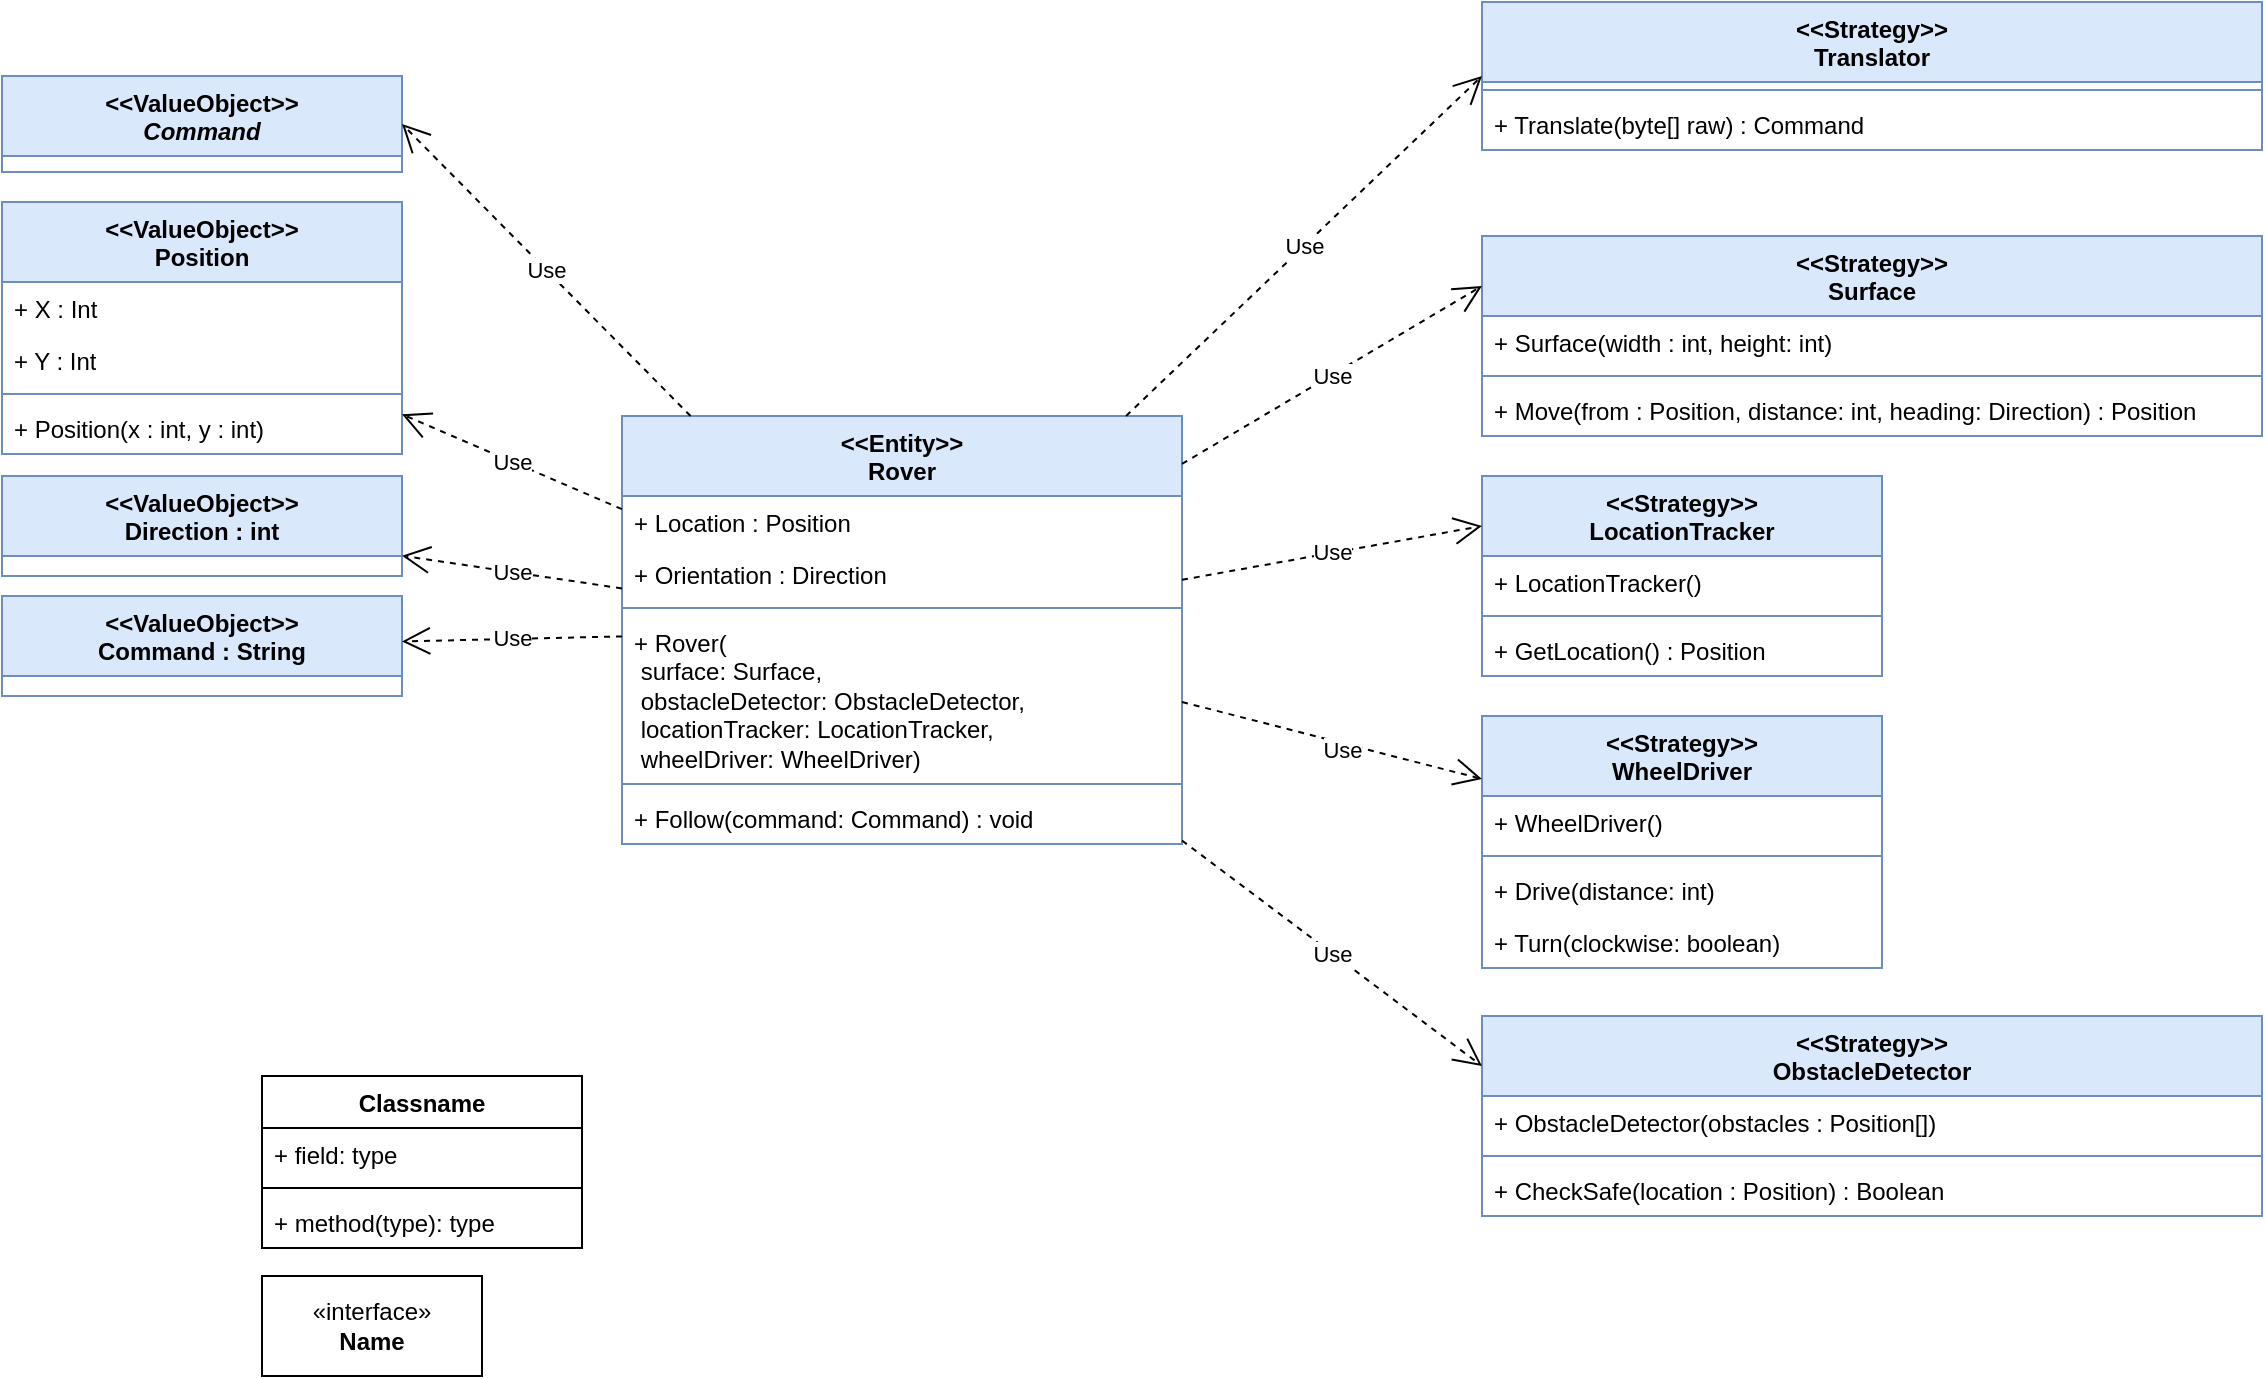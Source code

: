 <mxfile>
    <diagram name="Page-1" id="DbZSuU8i60aALVvyp-E6">
        <mxGraphModel dx="3019" dy="2005" grid="1" gridSize="10" guides="1" tooltips="1" connect="1" arrows="1" fold="1" page="1" pageScale="1" pageWidth="827" pageHeight="1169" math="0" shadow="0">
            <root>
                <mxCell id="0"/>
                <mxCell id="1" parent="0"/>
                <mxCell id="Ws6lL_t2fvfszZrKg3oT-1" value="Classname" style="swimlane;fontStyle=1;align=center;verticalAlign=top;childLayout=stackLayout;horizontal=1;startSize=26;horizontalStack=0;resizeParent=1;resizeParentMax=0;resizeLast=0;collapsible=1;marginBottom=0;whiteSpace=wrap;html=1;" parent="1" vertex="1">
                    <mxGeometry x="30" y="340" width="160" height="86" as="geometry"/>
                </mxCell>
                <mxCell id="Ws6lL_t2fvfszZrKg3oT-2" value="+ field: type" style="text;strokeColor=none;fillColor=none;align=left;verticalAlign=top;spacingLeft=4;spacingRight=4;overflow=hidden;rotatable=0;points=[[0,0.5],[1,0.5]];portConstraint=eastwest;whiteSpace=wrap;html=1;" parent="Ws6lL_t2fvfszZrKg3oT-1" vertex="1">
                    <mxGeometry y="26" width="160" height="26" as="geometry"/>
                </mxCell>
                <mxCell id="Ws6lL_t2fvfszZrKg3oT-3" value="" style="line;strokeWidth=1;fillColor=none;align=left;verticalAlign=middle;spacingTop=-1;spacingLeft=3;spacingRight=3;rotatable=0;labelPosition=right;points=[];portConstraint=eastwest;strokeColor=inherit;" parent="Ws6lL_t2fvfszZrKg3oT-1" vertex="1">
                    <mxGeometry y="52" width="160" height="8" as="geometry"/>
                </mxCell>
                <mxCell id="Ws6lL_t2fvfszZrKg3oT-4" value="+ method(type): type" style="text;strokeColor=none;fillColor=none;align=left;verticalAlign=top;spacingLeft=4;spacingRight=4;overflow=hidden;rotatable=0;points=[[0,0.5],[1,0.5]];portConstraint=eastwest;whiteSpace=wrap;html=1;" parent="Ws6lL_t2fvfszZrKg3oT-1" vertex="1">
                    <mxGeometry y="60" width="160" height="26" as="geometry"/>
                </mxCell>
                <mxCell id="Ws6lL_t2fvfszZrKg3oT-5" value="&amp;laquo;interface&amp;raquo;&lt;br&gt;&lt;b&gt;Name&lt;/b&gt;" style="html=1;whiteSpace=wrap;" parent="1" vertex="1">
                    <mxGeometry x="30" y="440" width="110" height="50" as="geometry"/>
                </mxCell>
                <mxCell id="Ws6lL_t2fvfszZrKg3oT-8" value="&amp;lt;&amp;lt;Entity&amp;gt;&amp;gt;&lt;br&gt;Rover" style="swimlane;fontStyle=1;align=center;verticalAlign=top;childLayout=stackLayout;horizontal=1;startSize=40;horizontalStack=0;resizeParent=1;resizeParentMax=0;resizeLast=0;collapsible=1;marginBottom=0;whiteSpace=wrap;html=1;fillColor=#dae8fc;strokeColor=#6c8ebf;" parent="1" vertex="1">
                    <mxGeometry x="210" y="10" width="280" height="214" as="geometry"/>
                </mxCell>
                <mxCell id="Ws6lL_t2fvfszZrKg3oT-9" value="+ Location : Position" style="text;strokeColor=none;fillColor=none;align=left;verticalAlign=top;spacingLeft=4;spacingRight=4;overflow=hidden;rotatable=0;points=[[0,0.5],[1,0.5]];portConstraint=eastwest;whiteSpace=wrap;html=1;" parent="Ws6lL_t2fvfszZrKg3oT-8" vertex="1">
                    <mxGeometry y="40" width="280" height="26" as="geometry"/>
                </mxCell>
                <mxCell id="Ws6lL_t2fvfszZrKg3oT-12" value="+ Orientation : Direction" style="text;strokeColor=none;fillColor=none;align=left;verticalAlign=top;spacingLeft=4;spacingRight=4;overflow=hidden;rotatable=0;points=[[0,0.5],[1,0.5]];portConstraint=eastwest;whiteSpace=wrap;html=1;" parent="Ws6lL_t2fvfszZrKg3oT-8" vertex="1">
                    <mxGeometry y="66" width="280" height="26" as="geometry"/>
                </mxCell>
                <mxCell id="Ws6lL_t2fvfszZrKg3oT-10" value="" style="line;strokeWidth=1;fillColor=none;align=left;verticalAlign=middle;spacingTop=-1;spacingLeft=3;spacingRight=3;rotatable=0;labelPosition=right;points=[];portConstraint=eastwest;strokeColor=inherit;" parent="Ws6lL_t2fvfszZrKg3oT-8" vertex="1">
                    <mxGeometry y="92" width="280" height="8" as="geometry"/>
                </mxCell>
                <mxCell id="Ws6lL_t2fvfszZrKg3oT-11" value="+ Rover(&lt;br&gt;&lt;span style=&quot;white-space: pre;&quot;&gt; &lt;/span&gt;surface: Surface,&lt;br&gt;&lt;span style=&quot;white-space: pre;&quot;&gt; &lt;/span&gt;obstacleDetector: ObstacleDetector,&lt;br&gt;&amp;nbsp;locationTracker: LocationTracker,&lt;br&gt;&amp;nbsp;wheelDriver: WheelDriver)" style="text;strokeColor=none;fillColor=none;align=left;verticalAlign=top;spacingLeft=4;spacingRight=4;overflow=hidden;rotatable=0;points=[[0,0.5],[1,0.5]];portConstraint=eastwest;whiteSpace=wrap;html=1;" parent="Ws6lL_t2fvfszZrKg3oT-8" vertex="1">
                    <mxGeometry y="100" width="280" height="80" as="geometry"/>
                </mxCell>
                <mxCell id="Ws6lL_t2fvfszZrKg3oT-42" value="" style="line;strokeWidth=1;fillColor=none;align=left;verticalAlign=middle;spacingTop=-1;spacingLeft=3;spacingRight=3;rotatable=0;labelPosition=right;points=[];portConstraint=eastwest;strokeColor=inherit;" parent="Ws6lL_t2fvfszZrKg3oT-8" vertex="1">
                    <mxGeometry y="180" width="280" height="8" as="geometry"/>
                </mxCell>
                <mxCell id="Ws6lL_t2fvfszZrKg3oT-31" value="+ Follow(command: Command) : void" style="text;strokeColor=none;fillColor=none;align=left;verticalAlign=top;spacingLeft=4;spacingRight=4;overflow=hidden;rotatable=0;points=[[0,0.5],[1,0.5]];portConstraint=eastwest;whiteSpace=wrap;html=1;" parent="Ws6lL_t2fvfszZrKg3oT-8" vertex="1">
                    <mxGeometry y="188" width="280" height="26" as="geometry"/>
                </mxCell>
                <mxCell id="Ws6lL_t2fvfszZrKg3oT-13" value="&amp;lt;&amp;lt;ValueObject&amp;gt;&amp;gt;&lt;br&gt;Position" style="swimlane;fontStyle=1;align=center;verticalAlign=top;childLayout=stackLayout;horizontal=1;startSize=40;horizontalStack=0;resizeParent=1;resizeParentMax=0;resizeLast=0;collapsible=1;marginBottom=0;whiteSpace=wrap;html=1;fillColor=#dae8fc;strokeColor=#6c8ebf;" parent="1" vertex="1">
                    <mxGeometry x="-100" y="-97" width="200" height="126" as="geometry"/>
                </mxCell>
                <mxCell id="Ws6lL_t2fvfszZrKg3oT-14" value="+ X : Int" style="text;strokeColor=none;fillColor=none;align=left;verticalAlign=top;spacingLeft=4;spacingRight=4;overflow=hidden;rotatable=0;points=[[0,0.5],[1,0.5]];portConstraint=eastwest;whiteSpace=wrap;html=1;" parent="Ws6lL_t2fvfszZrKg3oT-13" vertex="1">
                    <mxGeometry y="40" width="200" height="26" as="geometry"/>
                </mxCell>
                <mxCell id="Ws6lL_t2fvfszZrKg3oT-15" value="+ Y : Int" style="text;strokeColor=none;fillColor=none;align=left;verticalAlign=top;spacingLeft=4;spacingRight=4;overflow=hidden;rotatable=0;points=[[0,0.5],[1,0.5]];portConstraint=eastwest;whiteSpace=wrap;html=1;" parent="Ws6lL_t2fvfszZrKg3oT-13" vertex="1">
                    <mxGeometry y="66" width="200" height="26" as="geometry"/>
                </mxCell>
                <mxCell id="Ws6lL_t2fvfszZrKg3oT-16" value="" style="line;strokeWidth=1;fillColor=none;align=left;verticalAlign=middle;spacingTop=-1;spacingLeft=3;spacingRight=3;rotatable=0;labelPosition=right;points=[];portConstraint=eastwest;strokeColor=inherit;" parent="Ws6lL_t2fvfszZrKg3oT-13" vertex="1">
                    <mxGeometry y="92" width="200" height="8" as="geometry"/>
                </mxCell>
                <mxCell id="Ws6lL_t2fvfszZrKg3oT-17" value="+ Position(x : int, y : int)" style="text;strokeColor=none;fillColor=none;align=left;verticalAlign=top;spacingLeft=4;spacingRight=4;overflow=hidden;rotatable=0;points=[[0,0.5],[1,0.5]];portConstraint=eastwest;whiteSpace=wrap;html=1;" parent="Ws6lL_t2fvfszZrKg3oT-13" vertex="1">
                    <mxGeometry y="100" width="200" height="26" as="geometry"/>
                </mxCell>
                <mxCell id="Ws6lL_t2fvfszZrKg3oT-18" value="&amp;lt;&amp;lt;ValueObject&amp;gt;&amp;gt;&lt;br&gt;Direction : int" style="swimlane;fontStyle=1;align=center;verticalAlign=top;childLayout=stackLayout;horizontal=1;startSize=40;horizontalStack=0;resizeParent=1;resizeParentMax=0;resizeLast=0;collapsible=1;marginBottom=0;whiteSpace=wrap;html=1;fillColor=#dae8fc;strokeColor=#6c8ebf;" parent="1" vertex="1">
                    <mxGeometry x="-100" y="40" width="200" height="50" as="geometry"/>
                </mxCell>
                <mxCell id="Ws6lL_t2fvfszZrKg3oT-28" value="Use" style="endArrow=open;endSize=12;dashed=1;html=1;rounded=0;" parent="1" source="Ws6lL_t2fvfszZrKg3oT-8" target="Ws6lL_t2fvfszZrKg3oT-18" edge="1">
                    <mxGeometry width="160" relative="1" as="geometry">
                        <mxPoint x="150" y="190" as="sourcePoint"/>
                        <mxPoint x="150" y="190" as="targetPoint"/>
                        <Array as="points"/>
                    </mxGeometry>
                </mxCell>
                <mxCell id="Ws6lL_t2fvfszZrKg3oT-29" value="Use" style="endArrow=open;endSize=12;dashed=1;html=1;rounded=0;" parent="1" source="Ws6lL_t2fvfszZrKg3oT-8" target="Ws6lL_t2fvfszZrKg3oT-13" edge="1">
                    <mxGeometry width="160" relative="1" as="geometry">
                        <mxPoint x="150" y="190" as="sourcePoint"/>
                        <mxPoint x="150" y="190" as="targetPoint"/>
                        <Array as="points"/>
                    </mxGeometry>
                </mxCell>
                <mxCell id="Ws6lL_t2fvfszZrKg3oT-32" value="&amp;lt;&amp;lt;ValueObject&amp;gt;&amp;gt;&lt;br&gt;Command : String" style="swimlane;fontStyle=1;align=center;verticalAlign=top;childLayout=stackLayout;horizontal=1;startSize=40;horizontalStack=0;resizeParent=1;resizeParentMax=0;resizeLast=0;collapsible=1;marginBottom=0;whiteSpace=wrap;html=1;fillColor=#dae8fc;strokeColor=#6c8ebf;" parent="1" vertex="1">
                    <mxGeometry x="-100" y="100" width="200" height="50" as="geometry"/>
                </mxCell>
                <mxCell id="Ws6lL_t2fvfszZrKg3oT-34" value="Use" style="endArrow=open;endSize=12;dashed=1;html=1;rounded=0;" parent="1" source="Ws6lL_t2fvfszZrKg3oT-8" target="Ws6lL_t2fvfszZrKg3oT-32" edge="1">
                    <mxGeometry width="160" relative="1" as="geometry">
                        <mxPoint x="150" y="190" as="sourcePoint"/>
                        <mxPoint x="150" y="190" as="targetPoint"/>
                        <Array as="points"/>
                    </mxGeometry>
                </mxCell>
                <mxCell id="Ws6lL_t2fvfszZrKg3oT-35" value="&amp;lt;&amp;lt;Strategy&amp;gt;&amp;gt;&lt;br&gt;Surface" style="swimlane;fontStyle=1;align=center;verticalAlign=top;childLayout=stackLayout;horizontal=1;startSize=40;horizontalStack=0;resizeParent=1;resizeParentMax=0;resizeLast=0;collapsible=1;marginBottom=0;whiteSpace=wrap;html=1;fillColor=#dae8fc;strokeColor=#6c8ebf;" parent="1" vertex="1">
                    <mxGeometry x="640" y="-80" width="390" height="100" as="geometry"/>
                </mxCell>
                <mxCell id="Ws6lL_t2fvfszZrKg3oT-39" value="+ Surface(width : int, height: int)" style="text;strokeColor=none;fillColor=none;align=left;verticalAlign=top;spacingLeft=4;spacingRight=4;overflow=hidden;rotatable=0;points=[[0,0.5],[1,0.5]];portConstraint=eastwest;whiteSpace=wrap;html=1;" parent="Ws6lL_t2fvfszZrKg3oT-35" vertex="1">
                    <mxGeometry y="40" width="390" height="26" as="geometry"/>
                </mxCell>
                <mxCell id="Ws6lL_t2fvfszZrKg3oT-43" value="" style="line;strokeWidth=1;fillColor=none;align=left;verticalAlign=middle;spacingTop=-1;spacingLeft=3;spacingRight=3;rotatable=0;labelPosition=right;points=[];portConstraint=eastwest;strokeColor=inherit;" parent="Ws6lL_t2fvfszZrKg3oT-35" vertex="1">
                    <mxGeometry y="66" width="390" height="8" as="geometry"/>
                </mxCell>
                <mxCell id="Ws6lL_t2fvfszZrKg3oT-40" value="+ Move(from : Position, distance: int, heading: Direction) : Position" style="text;strokeColor=none;fillColor=none;align=left;verticalAlign=top;spacingLeft=4;spacingRight=4;overflow=hidden;rotatable=0;points=[[0,0.5],[1,0.5]];portConstraint=eastwest;whiteSpace=wrap;html=1;" parent="Ws6lL_t2fvfszZrKg3oT-35" vertex="1">
                    <mxGeometry y="74" width="390" height="26" as="geometry"/>
                </mxCell>
                <mxCell id="Ws6lL_t2fvfszZrKg3oT-41" value="Use" style="endArrow=open;endSize=12;dashed=1;html=1;rounded=0;entryX=0;entryY=0.25;entryDx=0;entryDy=0;" parent="1" source="Ws6lL_t2fvfszZrKg3oT-8" target="Ws6lL_t2fvfszZrKg3oT-35" edge="1">
                    <mxGeometry width="160" relative="1" as="geometry">
                        <mxPoint x="150" y="190" as="sourcePoint"/>
                        <mxPoint x="620" y="-40" as="targetPoint"/>
                        <Array as="points"/>
                    </mxGeometry>
                </mxCell>
                <mxCell id="Ws6lL_t2fvfszZrKg3oT-44" value="&amp;lt;&amp;lt;Strategy&amp;gt;&amp;gt;&lt;br&gt;ObstacleDetector" style="swimlane;fontStyle=1;align=center;verticalAlign=top;childLayout=stackLayout;horizontal=1;startSize=40;horizontalStack=0;resizeParent=1;resizeParentMax=0;resizeLast=0;collapsible=1;marginBottom=0;whiteSpace=wrap;html=1;fillColor=#dae8fc;strokeColor=#6c8ebf;" parent="1" vertex="1">
                    <mxGeometry x="640" y="310" width="390" height="100" as="geometry"/>
                </mxCell>
                <mxCell id="Ws6lL_t2fvfszZrKg3oT-45" value="+ ObstacleDetector(obstacles : Position[])" style="text;strokeColor=none;fillColor=none;align=left;verticalAlign=top;spacingLeft=4;spacingRight=4;overflow=hidden;rotatable=0;points=[[0,0.5],[1,0.5]];portConstraint=eastwest;whiteSpace=wrap;html=1;" parent="Ws6lL_t2fvfszZrKg3oT-44" vertex="1">
                    <mxGeometry y="40" width="390" height="26" as="geometry"/>
                </mxCell>
                <mxCell id="Ws6lL_t2fvfszZrKg3oT-46" value="" style="line;strokeWidth=1;fillColor=none;align=left;verticalAlign=middle;spacingTop=-1;spacingLeft=3;spacingRight=3;rotatable=0;labelPosition=right;points=[];portConstraint=eastwest;strokeColor=inherit;" parent="Ws6lL_t2fvfszZrKg3oT-44" vertex="1">
                    <mxGeometry y="66" width="390" height="8" as="geometry"/>
                </mxCell>
                <mxCell id="Ws6lL_t2fvfszZrKg3oT-47" value="+ CheckSafe(location : Position) : Boolean" style="text;strokeColor=none;fillColor=none;align=left;verticalAlign=top;spacingLeft=4;spacingRight=4;overflow=hidden;rotatable=0;points=[[0,0.5],[1,0.5]];portConstraint=eastwest;whiteSpace=wrap;html=1;" parent="Ws6lL_t2fvfszZrKg3oT-44" vertex="1">
                    <mxGeometry y="74" width="390" height="26" as="geometry"/>
                </mxCell>
                <mxCell id="Ws6lL_t2fvfszZrKg3oT-48" value="Use" style="endArrow=open;endSize=12;dashed=1;html=1;rounded=0;entryX=0;entryY=0.25;entryDx=0;entryDy=0;" parent="1" source="Ws6lL_t2fvfszZrKg3oT-8" target="Ws6lL_t2fvfszZrKg3oT-44" edge="1">
                    <mxGeometry width="160" relative="1" as="geometry">
                        <mxPoint x="150" y="190" as="sourcePoint"/>
                        <mxPoint x="150" y="190" as="targetPoint"/>
                        <Array as="points"/>
                    </mxGeometry>
                </mxCell>
                <mxCell id="2" value="&amp;lt;&amp;lt;Strategy&amp;gt;&amp;gt;&lt;br&gt;LocationTracker" style="swimlane;fontStyle=1;align=center;verticalAlign=top;childLayout=stackLayout;horizontal=1;startSize=40;horizontalStack=0;resizeParent=1;resizeParentMax=0;resizeLast=0;collapsible=1;marginBottom=0;whiteSpace=wrap;html=1;fillColor=#dae8fc;strokeColor=#6c8ebf;" parent="1" vertex="1">
                    <mxGeometry x="640" y="40" width="200" height="100" as="geometry"/>
                </mxCell>
                <mxCell id="3" value="+ LocationTracker()" style="text;strokeColor=none;fillColor=none;align=left;verticalAlign=top;spacingLeft=4;spacingRight=4;overflow=hidden;rotatable=0;points=[[0,0.5],[1,0.5]];portConstraint=eastwest;whiteSpace=wrap;html=1;" parent="2" vertex="1">
                    <mxGeometry y="40" width="200" height="26" as="geometry"/>
                </mxCell>
                <mxCell id="4" value="" style="line;strokeWidth=1;fillColor=none;align=left;verticalAlign=middle;spacingTop=-1;spacingLeft=3;spacingRight=3;rotatable=0;labelPosition=right;points=[];portConstraint=eastwest;strokeColor=inherit;" parent="2" vertex="1">
                    <mxGeometry y="66" width="200" height="8" as="geometry"/>
                </mxCell>
                <mxCell id="5" value="+ GetLocation() : Position" style="text;strokeColor=none;fillColor=none;align=left;verticalAlign=top;spacingLeft=4;spacingRight=4;overflow=hidden;rotatable=0;points=[[0,0.5],[1,0.5]];portConstraint=eastwest;whiteSpace=wrap;html=1;" parent="2" vertex="1">
                    <mxGeometry y="74" width="200" height="26" as="geometry"/>
                </mxCell>
                <mxCell id="6" value="&amp;lt;&amp;lt;Strategy&amp;gt;&amp;gt;&lt;br&gt;WheelDriver" style="swimlane;fontStyle=1;align=center;verticalAlign=top;childLayout=stackLayout;horizontal=1;startSize=40;horizontalStack=0;resizeParent=1;resizeParentMax=0;resizeLast=0;collapsible=1;marginBottom=0;whiteSpace=wrap;html=1;fillColor=#dae8fc;strokeColor=#6c8ebf;" parent="1" vertex="1">
                    <mxGeometry x="640" y="160" width="200" height="126" as="geometry"/>
                </mxCell>
                <mxCell id="7" value="+ WheelDriver()" style="text;strokeColor=none;fillColor=none;align=left;verticalAlign=top;spacingLeft=4;spacingRight=4;overflow=hidden;rotatable=0;points=[[0,0.5],[1,0.5]];portConstraint=eastwest;whiteSpace=wrap;html=1;" parent="6" vertex="1">
                    <mxGeometry y="40" width="200" height="26" as="geometry"/>
                </mxCell>
                <mxCell id="8" value="" style="line;strokeWidth=1;fillColor=none;align=left;verticalAlign=middle;spacingTop=-1;spacingLeft=3;spacingRight=3;rotatable=0;labelPosition=right;points=[];portConstraint=eastwest;strokeColor=inherit;" parent="6" vertex="1">
                    <mxGeometry y="66" width="200" height="8" as="geometry"/>
                </mxCell>
                <mxCell id="9" value="+ Drive(distance: int)" style="text;strokeColor=none;fillColor=none;align=left;verticalAlign=top;spacingLeft=4;spacingRight=4;overflow=hidden;rotatable=0;points=[[0,0.5],[1,0.5]];portConstraint=eastwest;whiteSpace=wrap;html=1;" parent="6" vertex="1">
                    <mxGeometry y="74" width="200" height="26" as="geometry"/>
                </mxCell>
                <mxCell id="10" value="+ Turn(clockwise: boolean)" style="text;strokeColor=none;fillColor=none;align=left;verticalAlign=top;spacingLeft=4;spacingRight=4;overflow=hidden;rotatable=0;points=[[0,0.5],[1,0.5]];portConstraint=eastwest;whiteSpace=wrap;html=1;" parent="6" vertex="1">
                    <mxGeometry y="100" width="200" height="26" as="geometry"/>
                </mxCell>
                <mxCell id="11" value="Use" style="endArrow=open;endSize=12;dashed=1;html=1;rounded=0;entryX=0;entryY=0.25;entryDx=0;entryDy=0;" parent="1" source="Ws6lL_t2fvfszZrKg3oT-8" target="2" edge="1">
                    <mxGeometry width="160" relative="1" as="geometry">
                        <mxPoint x="150" y="190" as="sourcePoint"/>
                        <mxPoint x="150" y="190" as="targetPoint"/>
                        <Array as="points"/>
                    </mxGeometry>
                </mxCell>
                <mxCell id="12" value="Use" style="endArrow=open;endSize=12;dashed=1;html=1;rounded=0;entryX=0;entryY=0.25;entryDx=0;entryDy=0;" parent="1" source="Ws6lL_t2fvfszZrKg3oT-8" target="6" edge="1">
                    <mxGeometry x="0.077" y="-3" width="160" relative="1" as="geometry">
                        <mxPoint x="150" y="190" as="sourcePoint"/>
                        <mxPoint x="150" y="190" as="targetPoint"/>
                        <Array as="points"/>
                        <mxPoint as="offset"/>
                    </mxGeometry>
                </mxCell>
                <mxCell id="13" value="&amp;lt;&amp;lt;ValueObject&amp;gt;&amp;gt;&lt;br&gt;&lt;i&gt;Command&lt;/i&gt;" style="swimlane;fontStyle=1;align=center;verticalAlign=top;childLayout=stackLayout;horizontal=1;startSize=40;horizontalStack=0;resizeParent=1;resizeParentMax=0;resizeLast=0;collapsible=1;marginBottom=0;whiteSpace=wrap;html=1;fillColor=#dae8fc;strokeColor=#6c8ebf;" vertex="1" parent="1">
                    <mxGeometry x="-100" y="-160" width="200" height="48" as="geometry"/>
                </mxCell>
                <mxCell id="18" value="Use" style="endArrow=open;endSize=12;dashed=1;html=1;rounded=0;entryX=1;entryY=0.5;entryDx=0;entryDy=0;" edge="1" parent="1" source="Ws6lL_t2fvfszZrKg3oT-8" target="13">
                    <mxGeometry width="160" relative="1" as="geometry">
                        <mxPoint x="150" y="190" as="sourcePoint"/>
                        <mxPoint x="150" y="190" as="targetPoint"/>
                        <Array as="points"/>
                    </mxGeometry>
                </mxCell>
                <mxCell id="19" value="&amp;lt;&amp;lt;Strategy&amp;gt;&amp;gt;&lt;br&gt;Translator" style="swimlane;fontStyle=1;align=center;verticalAlign=top;childLayout=stackLayout;horizontal=1;startSize=40;horizontalStack=0;resizeParent=1;resizeParentMax=0;resizeLast=0;collapsible=1;marginBottom=0;whiteSpace=wrap;html=1;fillColor=#dae8fc;strokeColor=#6c8ebf;" vertex="1" parent="1">
                    <mxGeometry x="640" y="-197" width="390" height="74" as="geometry"/>
                </mxCell>
                <mxCell id="21" value="" style="line;strokeWidth=1;fillColor=none;align=left;verticalAlign=middle;spacingTop=-1;spacingLeft=3;spacingRight=3;rotatable=0;labelPosition=right;points=[];portConstraint=eastwest;strokeColor=inherit;" vertex="1" parent="19">
                    <mxGeometry y="40" width="390" height="8" as="geometry"/>
                </mxCell>
                <mxCell id="22" value="+ Translate(byte[] raw) : Command" style="text;strokeColor=none;fillColor=none;align=left;verticalAlign=top;spacingLeft=4;spacingRight=4;overflow=hidden;rotatable=0;points=[[0,0.5],[1,0.5]];portConstraint=eastwest;whiteSpace=wrap;html=1;" vertex="1" parent="19">
                    <mxGeometry y="48" width="390" height="26" as="geometry"/>
                </mxCell>
                <mxCell id="23" value="Use" style="endArrow=open;endSize=12;dashed=1;html=1;rounded=0;entryX=0;entryY=0.5;entryDx=0;entryDy=0;" edge="1" parent="1" source="Ws6lL_t2fvfszZrKg3oT-8" target="19">
                    <mxGeometry width="160" relative="1" as="geometry">
                        <mxPoint x="150" y="190" as="sourcePoint"/>
                        <mxPoint x="620" y="-40" as="targetPoint"/>
                        <Array as="points"/>
                    </mxGeometry>
                </mxCell>
            </root>
        </mxGraphModel>
    </diagram>
</mxfile>